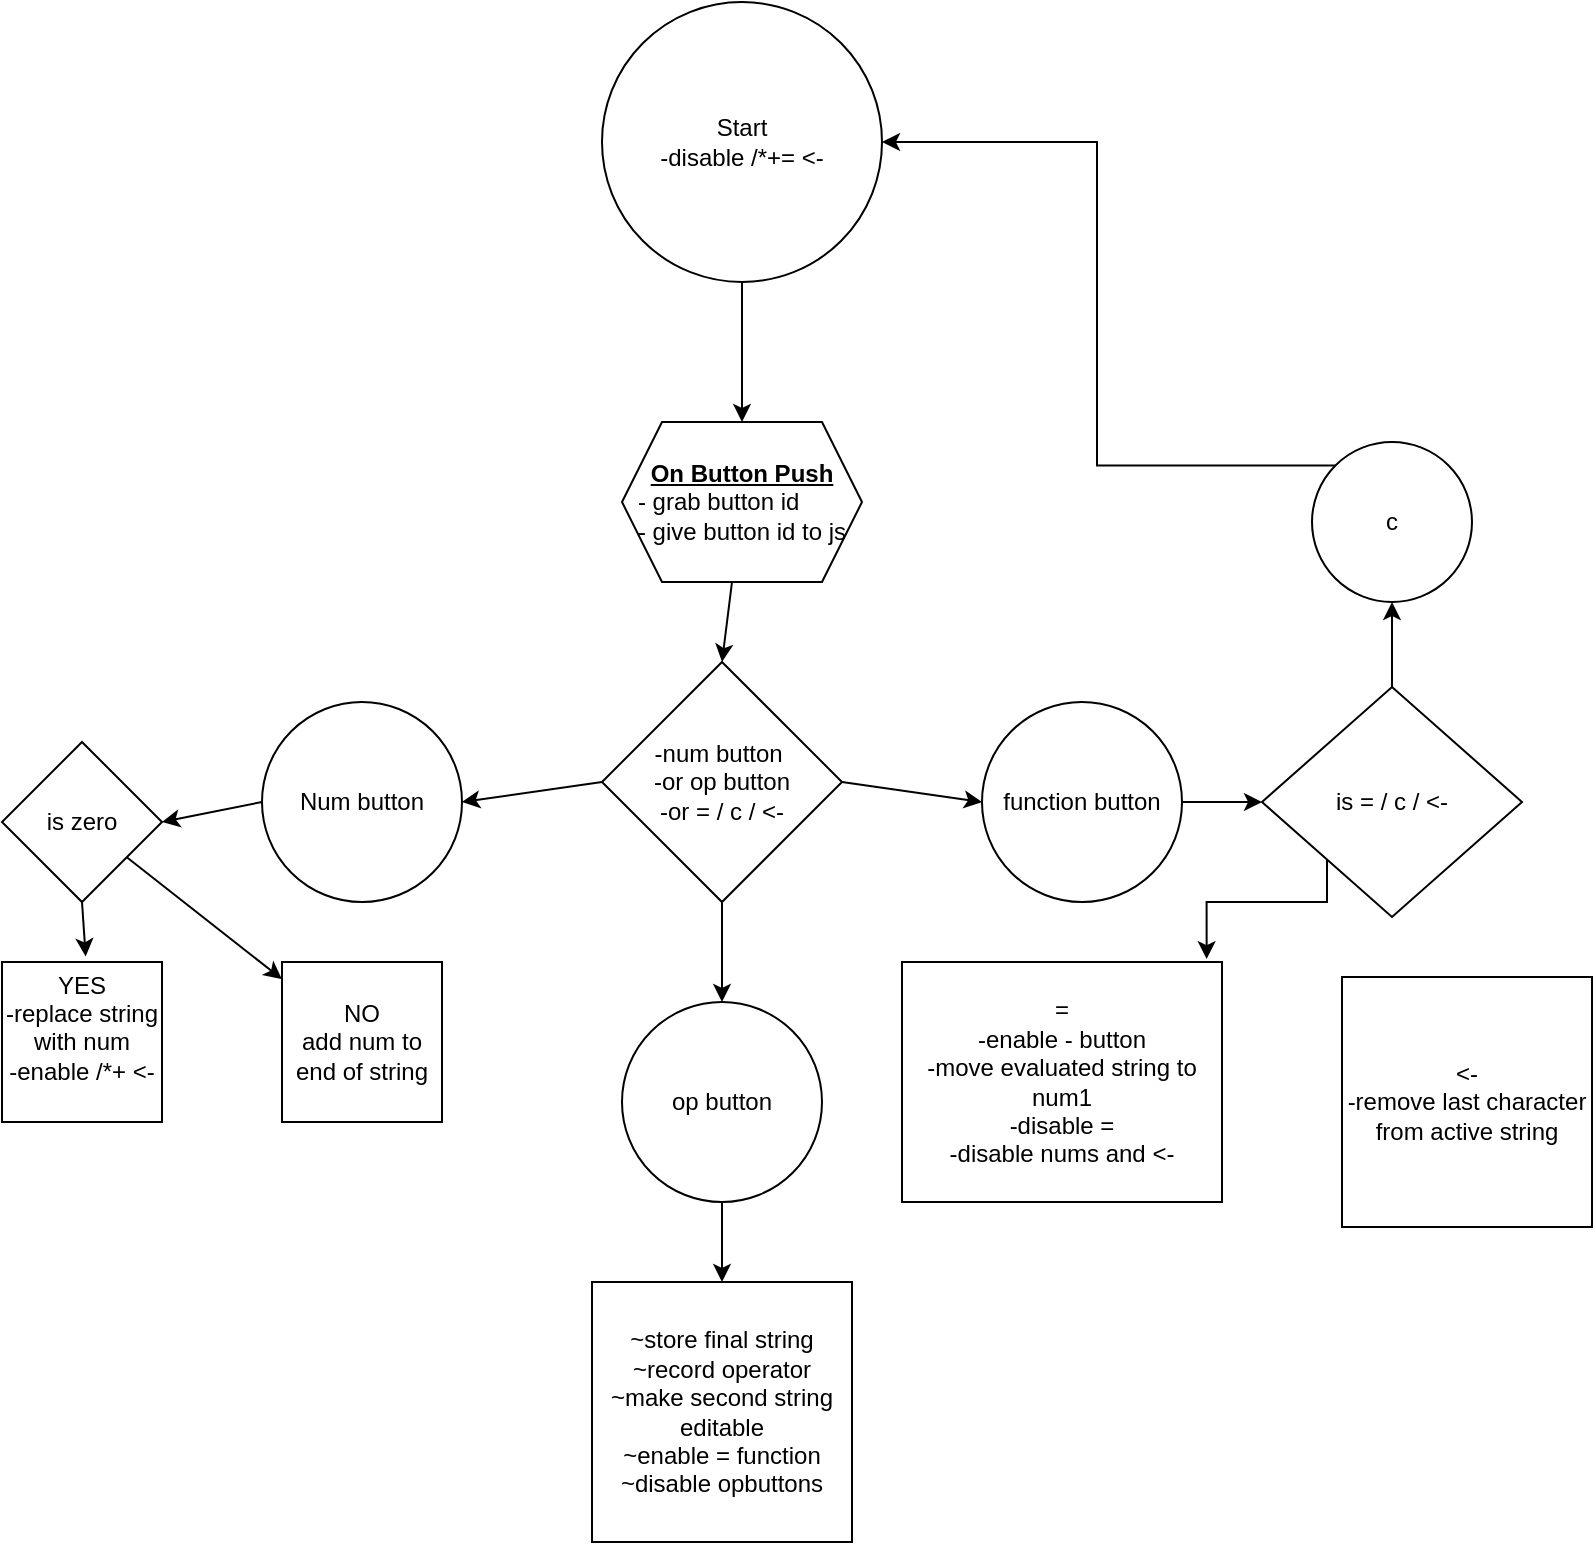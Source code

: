 <mxfile version="16.0.0" type="github">
  <diagram id="WDN_C8KxTWNd6J8GgOZ-" name="Page-1">
    <mxGraphModel dx="1146" dy="548" grid="1" gridSize="10" guides="1" tooltips="1" connect="1" arrows="1" fold="1" page="1" pageScale="1" pageWidth="850" pageHeight="1100" math="0" shadow="0">
      <root>
        <mxCell id="0" />
        <mxCell id="1" parent="0" />
        <mxCell id="B97woz72RO7mcEZSM3U5-1" value="" style="edgeStyle=orthogonalEdgeStyle;rounded=0;orthogonalLoop=1;jettySize=auto;html=1;" edge="1" parent="1" source="OPFMyvNQhpGu_Gacs0BT-1" target="OPFMyvNQhpGu_Gacs0BT-3">
          <mxGeometry relative="1" as="geometry" />
        </mxCell>
        <mxCell id="OPFMyvNQhpGu_Gacs0BT-1" value="Start&lt;br&gt;-disable /*+= &amp;lt;-" style="ellipse;whiteSpace=wrap;html=1;aspect=fixed;" parent="1" vertex="1">
          <mxGeometry x="330" y="20" width="140" height="140" as="geometry" />
        </mxCell>
        <mxCell id="OPFMyvNQhpGu_Gacs0BT-3" value="&lt;u style=&quot;font-weight: bold&quot;&gt;On Button Push&lt;/u&gt;&lt;br&gt;&lt;div style=&quot;text-align: left&quot;&gt;&lt;span&gt;- grab button id&lt;/span&gt;&lt;/div&gt;&lt;div style=&quot;text-align: left&quot;&gt;&lt;span&gt;- give button id to js&lt;/span&gt;&lt;/div&gt;" style="shape=hexagon;perimeter=hexagonPerimeter2;whiteSpace=wrap;html=1;fixedSize=1;align=center;" parent="1" vertex="1">
          <mxGeometry x="340" y="230" width="120" height="80" as="geometry" />
        </mxCell>
        <mxCell id="OPFMyvNQhpGu_Gacs0BT-4" value="-num button&amp;nbsp;&lt;br&gt;-or op button &lt;br&gt;-or = / c / &amp;lt;-" style="rhombus;whiteSpace=wrap;html=1;align=center;" parent="1" vertex="1">
          <mxGeometry x="330" y="350" width="120" height="120" as="geometry" />
        </mxCell>
        <mxCell id="OPFMyvNQhpGu_Gacs0BT-5" value="Num button" style="ellipse;whiteSpace=wrap;html=1;aspect=fixed;fontFamily=Helvetica;fontSize=12;fontColor=rgb(0, 0, 0);align=center;strokeColor=rgb(0, 0, 0);fillColor=rgb(255, 255, 255);" parent="1" vertex="1">
          <mxGeometry x="160" y="370" width="100" height="100" as="geometry" />
        </mxCell>
        <mxCell id="OPFMyvNQhpGu_Gacs0BT-35" style="edgeStyle=orthogonalEdgeStyle;rounded=0;orthogonalLoop=1;jettySize=auto;html=1;exitX=0.5;exitY=1;exitDx=0;exitDy=0;" parent="1" source="OPFMyvNQhpGu_Gacs0BT-6" target="OPFMyvNQhpGu_Gacs0BT-31" edge="1">
          <mxGeometry relative="1" as="geometry" />
        </mxCell>
        <mxCell id="OPFMyvNQhpGu_Gacs0BT-6" value="op button" style="ellipse;whiteSpace=wrap;html=1;aspect=fixed;fontFamily=Helvetica;fontSize=12;fontColor=rgb(0, 0, 0);align=center;strokeColor=rgb(0, 0, 0);fillColor=rgb(255, 255, 255);" parent="1" vertex="1">
          <mxGeometry x="340" y="520" width="100" height="100" as="geometry" />
        </mxCell>
        <mxCell id="B97woz72RO7mcEZSM3U5-5" style="edgeStyle=orthogonalEdgeStyle;rounded=0;orthogonalLoop=1;jettySize=auto;html=1;exitX=1;exitY=0.5;exitDx=0;exitDy=0;entryX=0;entryY=0.5;entryDx=0;entryDy=0;" edge="1" parent="1" source="OPFMyvNQhpGu_Gacs0BT-8" target="B97woz72RO7mcEZSM3U5-3">
          <mxGeometry relative="1" as="geometry" />
        </mxCell>
        <mxCell id="OPFMyvNQhpGu_Gacs0BT-8" value="function button" style="ellipse;whiteSpace=wrap;html=1;aspect=fixed;fontFamily=Helvetica;fontSize=12;fontColor=rgb(0, 0, 0);align=center;strokeColor=rgb(0, 0, 0);fillColor=rgb(255, 255, 255);" parent="1" vertex="1">
          <mxGeometry x="520" y="370" width="100" height="100" as="geometry" />
        </mxCell>
        <mxCell id="OPFMyvNQhpGu_Gacs0BT-10" value="is zero" style="rhombus;whiteSpace=wrap;html=1;" parent="1" vertex="1">
          <mxGeometry x="30" y="390" width="80" height="80" as="geometry" />
        </mxCell>
        <mxCell id="OPFMyvNQhpGu_Gacs0BT-12" value="YES&lt;br&gt;-replace string with num&lt;br&gt;-enable /*+ &amp;lt;-&amp;nbsp;&amp;nbsp;" style="whiteSpace=wrap;html=1;aspect=fixed;fontFamily=Helvetica;fontSize=12;fontColor=rgb(0, 0, 0);align=center;strokeColor=rgb(0, 0, 0);fillColor=rgb(255, 255, 255);" parent="1" vertex="1">
          <mxGeometry x="30" y="500" width="80" height="80" as="geometry" />
        </mxCell>
        <mxCell id="OPFMyvNQhpGu_Gacs0BT-13" value="NO&lt;br&gt;add num to end of string" style="whiteSpace=wrap;html=1;aspect=fixed;fontFamily=Helvetica;fontSize=12;fontColor=rgb(0, 0, 0);align=center;strokeColor=rgb(0, 0, 0);fillColor=rgb(255, 255, 255);" parent="1" vertex="1">
          <mxGeometry x="170" y="500" width="80" height="80" as="geometry" />
        </mxCell>
        <mxCell id="OPFMyvNQhpGu_Gacs0BT-19" value="" style="endArrow=classic;html=1;rounded=0;entryX=0.5;entryY=0;entryDx=0;entryDy=0;" parent="1" source="OPFMyvNQhpGu_Gacs0BT-3" target="OPFMyvNQhpGu_Gacs0BT-4" edge="1">
          <mxGeometry width="50" height="50" relative="1" as="geometry">
            <mxPoint x="210" y="340" as="sourcePoint" />
            <mxPoint x="260" y="290" as="targetPoint" />
          </mxGeometry>
        </mxCell>
        <mxCell id="OPFMyvNQhpGu_Gacs0BT-22" value="" style="endArrow=classic;html=1;rounded=0;exitX=0;exitY=0.5;exitDx=0;exitDy=0;entryX=1;entryY=0.5;entryDx=0;entryDy=0;" parent="1" source="OPFMyvNQhpGu_Gacs0BT-4" target="OPFMyvNQhpGu_Gacs0BT-5" edge="1">
          <mxGeometry width="50" height="50" relative="1" as="geometry">
            <mxPoint x="410" y="210" as="sourcePoint" />
            <mxPoint x="395" y="240" as="targetPoint" />
          </mxGeometry>
        </mxCell>
        <mxCell id="OPFMyvNQhpGu_Gacs0BT-23" value="" style="endArrow=classic;html=1;rounded=0;entryX=1;entryY=0.5;entryDx=0;entryDy=0;exitX=0;exitY=0.5;exitDx=0;exitDy=0;" parent="1" source="OPFMyvNQhpGu_Gacs0BT-5" target="OPFMyvNQhpGu_Gacs0BT-10" edge="1">
          <mxGeometry width="50" height="50" relative="1" as="geometry">
            <mxPoint x="210" y="440" as="sourcePoint" />
            <mxPoint x="260" y="390" as="targetPoint" />
          </mxGeometry>
        </mxCell>
        <mxCell id="OPFMyvNQhpGu_Gacs0BT-24" value="" style="endArrow=classic;html=1;rounded=0;entryX=0.523;entryY=-0.035;entryDx=0;entryDy=0;exitX=0.5;exitY=1;exitDx=0;exitDy=0;entryPerimeter=0;" parent="1" source="OPFMyvNQhpGu_Gacs0BT-10" target="OPFMyvNQhpGu_Gacs0BT-12" edge="1">
          <mxGeometry width="50" height="50" relative="1" as="geometry">
            <mxPoint x="170" y="430" as="sourcePoint" />
            <mxPoint x="120" y="440" as="targetPoint" />
          </mxGeometry>
        </mxCell>
        <mxCell id="OPFMyvNQhpGu_Gacs0BT-25" value="" style="endArrow=classic;html=1;rounded=0;" parent="1" source="OPFMyvNQhpGu_Gacs0BT-10" target="OPFMyvNQhpGu_Gacs0BT-13" edge="1">
          <mxGeometry width="50" height="50" relative="1" as="geometry">
            <mxPoint x="80" y="480" as="sourcePoint" />
            <mxPoint x="81.84" y="507.2" as="targetPoint" />
          </mxGeometry>
        </mxCell>
        <mxCell id="OPFMyvNQhpGu_Gacs0BT-26" value="" style="endArrow=classic;html=1;rounded=0;exitX=0.5;exitY=1;exitDx=0;exitDy=0;" parent="1" source="OPFMyvNQhpGu_Gacs0BT-4" target="OPFMyvNQhpGu_Gacs0BT-6" edge="1">
          <mxGeometry width="50" height="50" relative="1" as="geometry">
            <mxPoint x="340" y="420" as="sourcePoint" />
            <mxPoint x="270.0" y="430" as="targetPoint" />
          </mxGeometry>
        </mxCell>
        <mxCell id="OPFMyvNQhpGu_Gacs0BT-27" value="" style="endArrow=classic;html=1;rounded=0;exitX=1;exitY=0.5;exitDx=0;exitDy=0;entryX=0;entryY=0.5;entryDx=0;entryDy=0;" parent="1" source="OPFMyvNQhpGu_Gacs0BT-4" target="OPFMyvNQhpGu_Gacs0BT-8" edge="1">
          <mxGeometry width="50" height="50" relative="1" as="geometry">
            <mxPoint x="400" y="480.0" as="sourcePoint" />
            <mxPoint x="400" y="520" as="targetPoint" />
          </mxGeometry>
        </mxCell>
        <mxCell id="OPFMyvNQhpGu_Gacs0BT-31" value="~store final string&lt;br&gt;~record operator&lt;br&gt;~make second string editable&lt;br&gt;~enable = function&lt;br&gt;~disable opbuttons" style="whiteSpace=wrap;html=1;aspect=fixed;" parent="1" vertex="1">
          <mxGeometry x="325" y="660" width="130" height="130" as="geometry" />
        </mxCell>
        <mxCell id="B97woz72RO7mcEZSM3U5-10" style="edgeStyle=orthogonalEdgeStyle;rounded=0;orthogonalLoop=1;jettySize=auto;html=1;exitX=0.5;exitY=0;exitDx=0;exitDy=0;entryX=0.5;entryY=1;entryDx=0;entryDy=0;" edge="1" parent="1" source="B97woz72RO7mcEZSM3U5-3" target="B97woz72RO7mcEZSM3U5-8">
          <mxGeometry relative="1" as="geometry" />
        </mxCell>
        <mxCell id="B97woz72RO7mcEZSM3U5-15" style="edgeStyle=orthogonalEdgeStyle;rounded=0;orthogonalLoop=1;jettySize=auto;html=1;exitX=0;exitY=1;exitDx=0;exitDy=0;entryX=0.952;entryY=-0.012;entryDx=0;entryDy=0;entryPerimeter=0;" edge="1" parent="1" source="B97woz72RO7mcEZSM3U5-3" target="B97woz72RO7mcEZSM3U5-11">
          <mxGeometry relative="1" as="geometry">
            <Array as="points">
              <mxPoint x="692" y="470" />
              <mxPoint x="632" y="470" />
            </Array>
          </mxGeometry>
        </mxCell>
        <mxCell id="B97woz72RO7mcEZSM3U5-3" value="is = / c / &amp;lt;-" style="rhombus;whiteSpace=wrap;html=1;" vertex="1" parent="1">
          <mxGeometry x="660" y="362.5" width="130" height="115" as="geometry" />
        </mxCell>
        <mxCell id="B97woz72RO7mcEZSM3U5-9" style="edgeStyle=orthogonalEdgeStyle;rounded=0;orthogonalLoop=1;jettySize=auto;html=1;exitX=0;exitY=0;exitDx=0;exitDy=0;entryX=1;entryY=0.5;entryDx=0;entryDy=0;" edge="1" parent="1" source="B97woz72RO7mcEZSM3U5-8" target="OPFMyvNQhpGu_Gacs0BT-1">
          <mxGeometry relative="1" as="geometry" />
        </mxCell>
        <mxCell id="B97woz72RO7mcEZSM3U5-8" value="c" style="ellipse;whiteSpace=wrap;html=1;aspect=fixed;" vertex="1" parent="1">
          <mxGeometry x="685" y="240" width="80" height="80" as="geometry" />
        </mxCell>
        <mxCell id="B97woz72RO7mcEZSM3U5-11" value="=&lt;br&gt;-enable - button&lt;br&gt;-move evaluated string to num1&lt;br&gt;-disable =&lt;br&gt;-disable nums and &amp;lt;-" style="rounded=0;whiteSpace=wrap;html=1;" vertex="1" parent="1">
          <mxGeometry x="480" y="500" width="160" height="120" as="geometry" />
        </mxCell>
        <mxCell id="B97woz72RO7mcEZSM3U5-16" value="&amp;lt;-&lt;br&gt;-remove last character from active string" style="whiteSpace=wrap;html=1;aspect=fixed;" vertex="1" parent="1">
          <mxGeometry x="700" y="507.5" width="125" height="125" as="geometry" />
        </mxCell>
      </root>
    </mxGraphModel>
  </diagram>
</mxfile>
